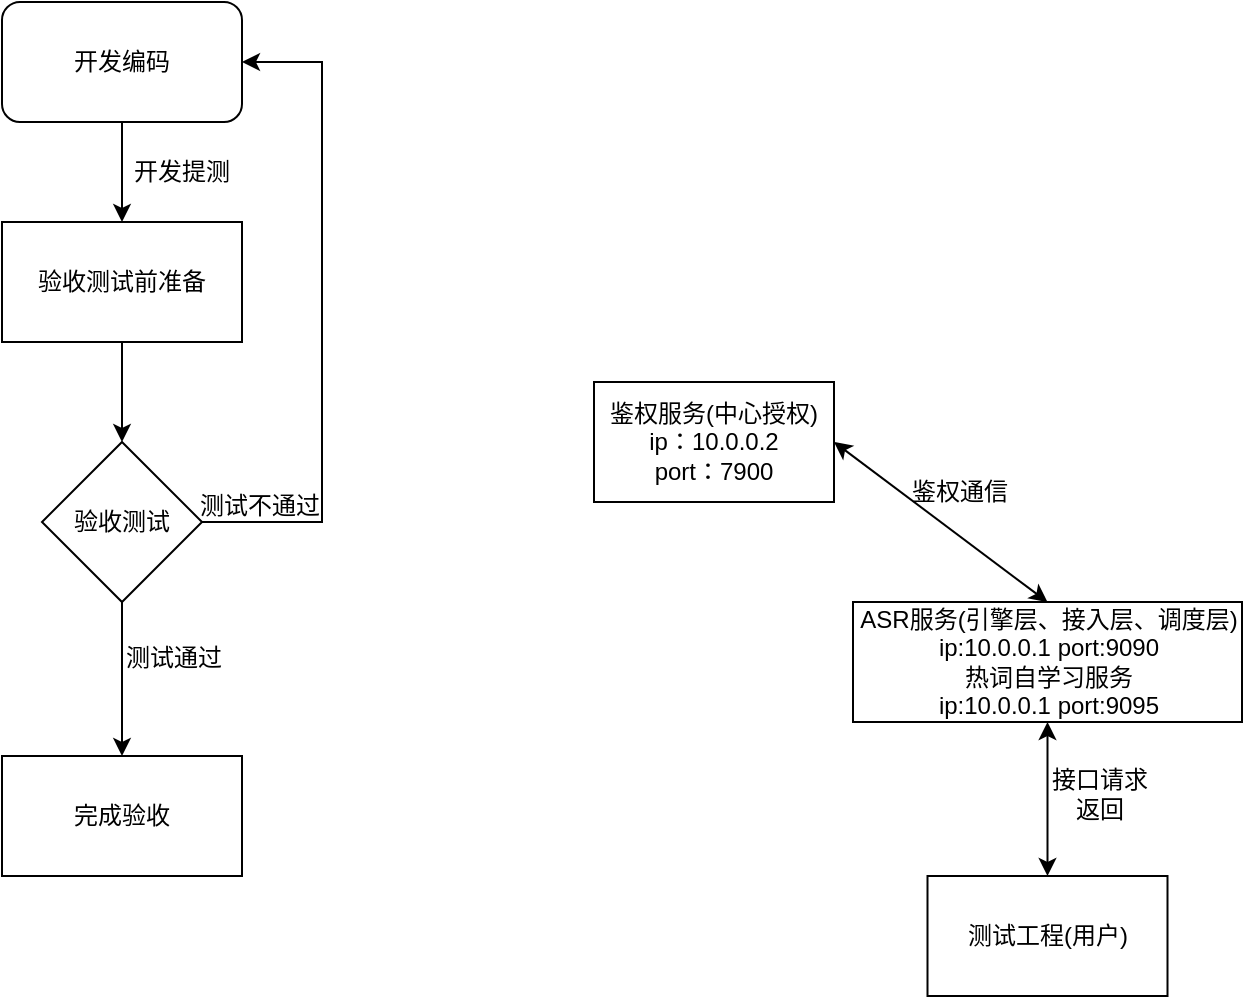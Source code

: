 <mxfile version="21.1.8" type="github">
  <diagram name="第 1 页" id="6m-duhIWaj2d3uH0vNIe">
    <mxGraphModel dx="1728" dy="963" grid="0" gridSize="10" guides="1" tooltips="1" connect="1" arrows="1" fold="1" page="1" pageScale="1" pageWidth="827" pageHeight="1169" math="0" shadow="0">
      <root>
        <mxCell id="0" />
        <mxCell id="1" parent="0" />
        <mxCell id="jvnuKEpFhkW6VnWFRFXD-1" value="开发编码" style="rounded=1;whiteSpace=wrap;html=1;" vertex="1" parent="1">
          <mxGeometry x="13" y="14" width="120" height="60" as="geometry" />
        </mxCell>
        <mxCell id="jvnuKEpFhkW6VnWFRFXD-3" value="验收测试" style="rhombus;whiteSpace=wrap;html=1;" vertex="1" parent="1">
          <mxGeometry x="33" y="234" width="80" height="80" as="geometry" />
        </mxCell>
        <mxCell id="jvnuKEpFhkW6VnWFRFXD-4" value="" style="endArrow=classic;html=1;rounded=0;entryX=1;entryY=0.5;entryDx=0;entryDy=0;exitX=1;exitY=0.5;exitDx=0;exitDy=0;" edge="1" parent="1" source="jvnuKEpFhkW6VnWFRFXD-3" target="jvnuKEpFhkW6VnWFRFXD-1">
          <mxGeometry width="50" height="50" relative="1" as="geometry">
            <mxPoint x="113" y="284" as="sourcePoint" />
            <mxPoint x="173" y="34" as="targetPoint" />
            <Array as="points">
              <mxPoint x="173" y="274" />
              <mxPoint x="173" y="44" />
            </Array>
          </mxGeometry>
        </mxCell>
        <mxCell id="jvnuKEpFhkW6VnWFRFXD-5" value="测试不通过" style="text;html=1;strokeColor=none;fillColor=none;align=center;verticalAlign=middle;whiteSpace=wrap;rounded=0;" vertex="1" parent="1">
          <mxGeometry x="107" y="251" width="70" height="30" as="geometry" />
        </mxCell>
        <mxCell id="jvnuKEpFhkW6VnWFRFXD-7" value="完成验收" style="rounded=0;whiteSpace=wrap;html=1;" vertex="1" parent="1">
          <mxGeometry x="13" y="391" width="120" height="60" as="geometry" />
        </mxCell>
        <mxCell id="jvnuKEpFhkW6VnWFRFXD-8" value="" style="endArrow=classic;html=1;rounded=0;exitX=0.5;exitY=1;exitDx=0;exitDy=0;entryX=0.5;entryY=0;entryDx=0;entryDy=0;" edge="1" parent="1" source="jvnuKEpFhkW6VnWFRFXD-3" target="jvnuKEpFhkW6VnWFRFXD-7">
          <mxGeometry width="50" height="50" relative="1" as="geometry">
            <mxPoint x="63" y="184" as="sourcePoint" />
            <mxPoint x="113" y="134" as="targetPoint" />
          </mxGeometry>
        </mxCell>
        <mxCell id="jvnuKEpFhkW6VnWFRFXD-9" value="测试通过" style="text;html=1;strokeColor=none;fillColor=none;align=center;verticalAlign=middle;whiteSpace=wrap;rounded=0;" vertex="1" parent="1">
          <mxGeometry x="69" y="327" width="60" height="30" as="geometry" />
        </mxCell>
        <mxCell id="jvnuKEpFhkW6VnWFRFXD-10" value="" style="endArrow=classic;html=1;rounded=0;exitX=0.5;exitY=1;exitDx=0;exitDy=0;entryX=0.5;entryY=0;entryDx=0;entryDy=0;" edge="1" parent="1" source="jvnuKEpFhkW6VnWFRFXD-1" target="jvnuKEpFhkW6VnWFRFXD-12">
          <mxGeometry width="50" height="50" relative="1" as="geometry">
            <mxPoint x="63" y="184" as="sourcePoint" />
            <mxPoint x="73" y="141" as="targetPoint" />
          </mxGeometry>
        </mxCell>
        <mxCell id="jvnuKEpFhkW6VnWFRFXD-11" value="开发提测" style="text;html=1;strokeColor=none;fillColor=none;align=center;verticalAlign=middle;whiteSpace=wrap;rounded=0;" vertex="1" parent="1">
          <mxGeometry x="73" y="84" width="60" height="30" as="geometry" />
        </mxCell>
        <mxCell id="jvnuKEpFhkW6VnWFRFXD-14" style="edgeStyle=orthogonalEdgeStyle;rounded=0;orthogonalLoop=1;jettySize=auto;html=1;" edge="1" parent="1" source="jvnuKEpFhkW6VnWFRFXD-12" target="jvnuKEpFhkW6VnWFRFXD-3">
          <mxGeometry relative="1" as="geometry" />
        </mxCell>
        <mxCell id="jvnuKEpFhkW6VnWFRFXD-12" value="验收测试前准备" style="rounded=0;whiteSpace=wrap;html=1;" vertex="1" parent="1">
          <mxGeometry x="13" y="124" width="120" height="60" as="geometry" />
        </mxCell>
        <mxCell id="jvnuKEpFhkW6VnWFRFXD-16" value="ASR服务(引擎层、接入层、调度层)&lt;br&gt;ip:10.0.0.1 port:9090&lt;br&gt;热词自学习服务&lt;br&gt;ip:10.0.0.1 port:9095" style="rounded=0;whiteSpace=wrap;html=1;" vertex="1" parent="1">
          <mxGeometry x="438.5" y="314" width="194.5" height="60" as="geometry" />
        </mxCell>
        <mxCell id="jvnuKEpFhkW6VnWFRFXD-17" value="测试工程(用户)" style="rounded=0;whiteSpace=wrap;html=1;" vertex="1" parent="1">
          <mxGeometry x="475.75" y="451" width="120" height="60" as="geometry" />
        </mxCell>
        <mxCell id="jvnuKEpFhkW6VnWFRFXD-18" value="鉴权服务(中心授权)&lt;br&gt;ip：10.0.0.2&lt;br&gt;port：7900" style="rounded=0;whiteSpace=wrap;html=1;" vertex="1" parent="1">
          <mxGeometry x="309" y="204" width="120" height="60" as="geometry" />
        </mxCell>
        <mxCell id="jvnuKEpFhkW6VnWFRFXD-19" value="" style="endArrow=classic;startArrow=classic;html=1;rounded=0;entryX=0.5;entryY=0;entryDx=0;entryDy=0;exitX=1;exitY=0.5;exitDx=0;exitDy=0;" edge="1" parent="1" source="jvnuKEpFhkW6VnWFRFXD-18" target="jvnuKEpFhkW6VnWFRFXD-16">
          <mxGeometry width="50" height="50" relative="1" as="geometry">
            <mxPoint x="366" y="422" as="sourcePoint" />
            <mxPoint x="416" y="372" as="targetPoint" />
          </mxGeometry>
        </mxCell>
        <mxCell id="jvnuKEpFhkW6VnWFRFXD-20" value="鉴权通信" style="text;html=1;strokeColor=none;fillColor=none;align=center;verticalAlign=middle;whiteSpace=wrap;rounded=0;" vertex="1" parent="1">
          <mxGeometry x="462" y="244" width="60" height="30" as="geometry" />
        </mxCell>
        <mxCell id="jvnuKEpFhkW6VnWFRFXD-21" value="" style="endArrow=classic;startArrow=classic;html=1;rounded=0;entryX=0.5;entryY=1;entryDx=0;entryDy=0;exitX=0.5;exitY=0;exitDx=0;exitDy=0;" edge="1" parent="1" source="jvnuKEpFhkW6VnWFRFXD-17" target="jvnuKEpFhkW6VnWFRFXD-16">
          <mxGeometry width="50" height="50" relative="1" as="geometry">
            <mxPoint x="366" y="422" as="sourcePoint" />
            <mxPoint x="416" y="372" as="targetPoint" />
          </mxGeometry>
        </mxCell>
        <mxCell id="jvnuKEpFhkW6VnWFRFXD-22" value="接口请求返回" style="text;html=1;strokeColor=none;fillColor=none;align=center;verticalAlign=middle;whiteSpace=wrap;rounded=0;" vertex="1" parent="1">
          <mxGeometry x="532" y="395" width="60" height="30" as="geometry" />
        </mxCell>
      </root>
    </mxGraphModel>
  </diagram>
</mxfile>

